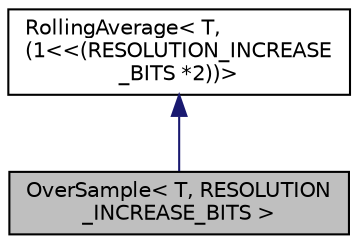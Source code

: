 digraph "OverSample&lt; T, RESOLUTION_INCREASE_BITS &gt;"
{
  edge [fontname="Helvetica",fontsize="10",labelfontname="Helvetica",labelfontsize="10"];
  node [fontname="Helvetica",fontsize="10",shape=record];
  Node1 [label="OverSample\< T, RESOLUTION\l_INCREASE_BITS \>",height=0.2,width=0.4,color="black", fillcolor="grey75", style="filled", fontcolor="black"];
  Node2 -> Node1 [dir="back",color="midnightblue",fontsize="10",style="solid",fontname="Helvetica"];
  Node2 [label="RollingAverage\< T,\l(1\<\<(RESOLUTION_INCREASE\l_BITS *2))\>",height=0.2,width=0.4,color="black", fillcolor="white", style="filled",URL="$class_rolling_average.html"];
}
